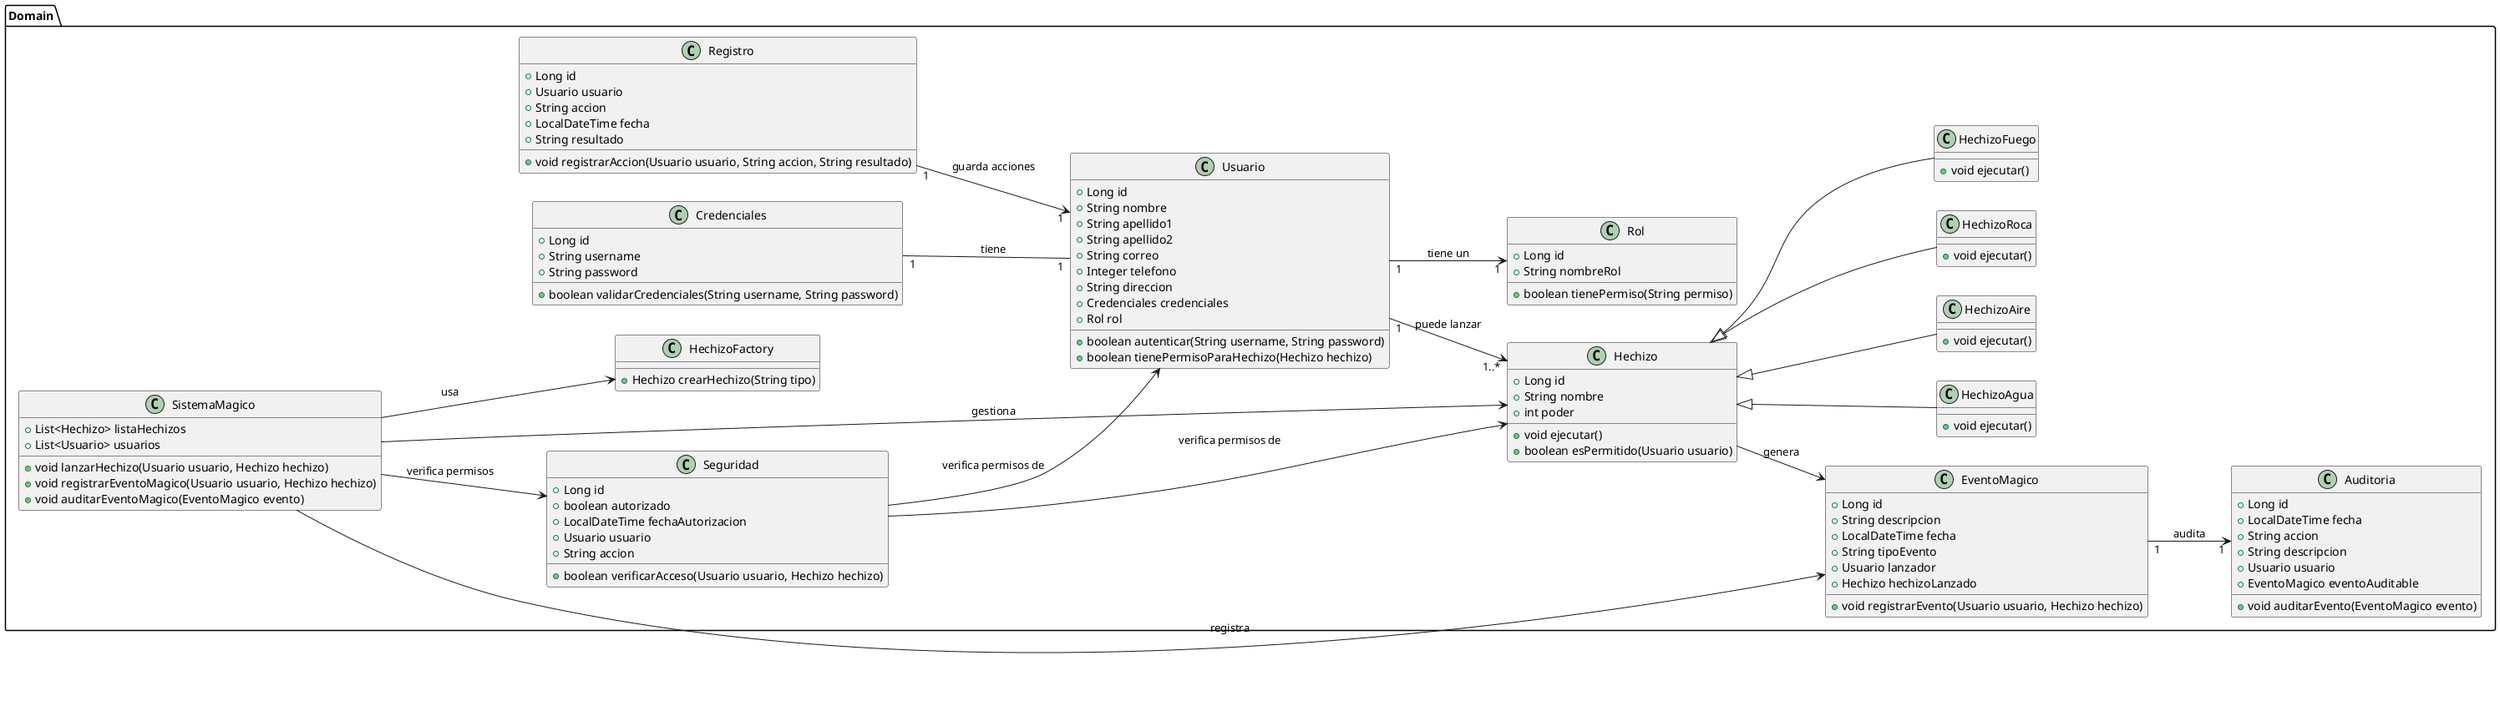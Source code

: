 @startuml
left to right direction

package "Domain" {

    class Credenciales {
        + Long id
        + String username
        + String password
        + boolean validarCredenciales(String username, String password)
    }

    class Rol {
        + Long id
        + String nombreRol
        + boolean tienePermiso(String permiso)
    }

    class Usuario {
        + Long id
        + String nombre
        + String apellido1
        + String apellido2
        + String correo
        + Integer telefono
        + String direccion
        + Credenciales credenciales
        + Rol rol
        + boolean autenticar(String username, String password)
        + boolean tienePermisoParaHechizo(Hechizo hechizo)
    }

    class Hechizo {
        + Long id
        + String nombre
        + int poder
        + void ejecutar()
        + boolean esPermitido(Usuario usuario)
    }

    class HechizoFuego {
        + void ejecutar()
    }

    class HechizoAgua {
        + void ejecutar()
    }

    class HechizoAire {
        + void ejecutar()
    }

    class HechizoRoca {
        + void ejecutar()
    }

    class EventoMagico {
        + Long id
        + String descripcion
        + LocalDateTime fecha
        + String tipoEvento
        + Usuario lanzador
        + Hechizo hechizoLanzado
        + void registrarEvento(Usuario usuario, Hechizo hechizo)
    }

    class Auditoria {
        + Long id
        + LocalDateTime fecha
        + String accion
        + String descripcion
        + Usuario usuario
        + EventoMagico eventoAuditable
        + void auditarEvento(EventoMagico evento)
    }

    class Seguridad {
        + Long id
        + boolean autorizado
        + LocalDateTime fechaAutorizacion
        + Usuario usuario
        + String accion
        + boolean verificarAcceso(Usuario usuario, Hechizo hechizo)
    }

    class Registro {
        + Long id
        + Usuario usuario
        + String accion
        + LocalDateTime fecha
        + String resultado
        + void registrarAccion(Usuario usuario, String accion, String resultado)
    }

    class SistemaMagico {
        + List<Hechizo> listaHechizos
        + List<Usuario> usuarios
        + void lanzarHechizo(Usuario usuario, Hechizo hechizo)
        + void registrarEventoMagico(Usuario usuario, Hechizo hechizo)
        + void auditarEventoMagico(EventoMagico evento)
    }

    class HechizoFactory {
        + Hechizo crearHechizo(String tipo)
    }
}

Credenciales "1" -- "1" Usuario : tiene
Usuario "1" --> "1" Rol : tiene un
Usuario "1" --> "1..*" Hechizo : puede lanzar
Hechizo --> EventoMagico : genera
EventoMagico "1" --> "1" Auditoria : audita
Seguridad --> Usuario : verifica permisos de
Seguridad --> Hechizo : verifica permisos de
Registro "1" --> "1" Usuario : guarda acciones
SistemaMagico --> Hechizo : gestiona
SistemaMagico --> EventoMagico : registra
SistemaMagico --> Seguridad : verifica permisos

Hechizo <|-- HechizoFuego
Hechizo <|-- HechizoAgua
Hechizo <|-- HechizoAire
Hechizo <|-- HechizoRoca
SistemaMagico --> HechizoFactory : usa

@enduml


